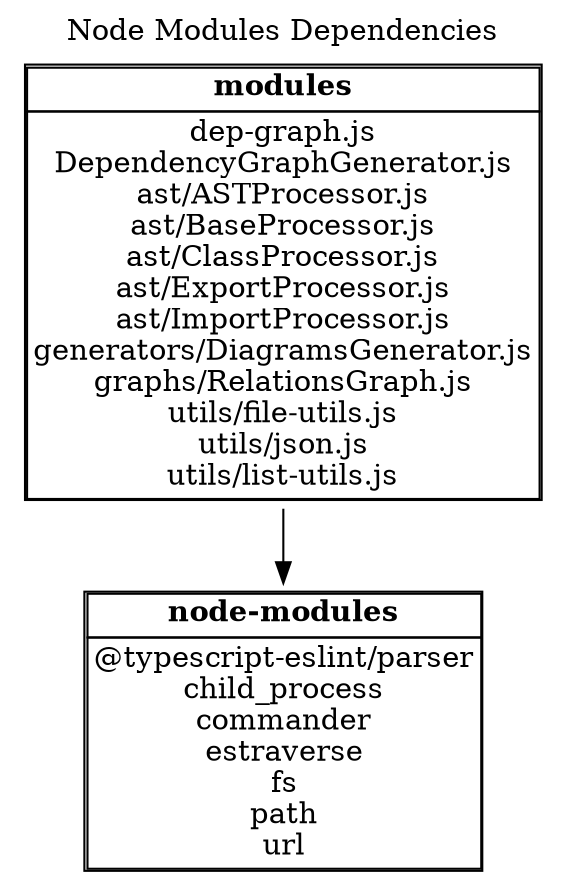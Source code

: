 digraph {label="Node Modules Dependencies";
labelloc="t";
"node-modules" [shape = none, label =<<TABLE cellspacing="0" cellborder="1" align="left">
<TR><TD><B>node-modules</B></TD></TR>
<TR><TD align="left">
@typescript-eslint/parser<BR/>
child_process<BR/>
commander<BR/>
estraverse<BR/>
fs<BR/>
path<BR/>
url<BR/>
</TD></TR>
</TABLE>>];
"modules" [shape = none, label =<<TABLE cellspacing="0" cellborder="1" align="left">
<TR><TD><B>modules</B></TD></TR>
<TR><TD align="left">
dep-graph.js<BR/>
DependencyGraphGenerator.js<BR/>
ast/ASTProcessor.js<BR/>
ast/BaseProcessor.js<BR/>
ast/ClassProcessor.js<BR/>
ast/ExportProcessor.js<BR/>
ast/ImportProcessor.js<BR/>
generators/DiagramsGenerator.js<BR/>
graphs/RelationsGraph.js<BR/>
utils/file-utils.js<BR/>
utils/json.js<BR/>
utils/list-utils.js<BR/>
</TD></TR>
</TABLE>>];
"modules"->"node-modules"
}
